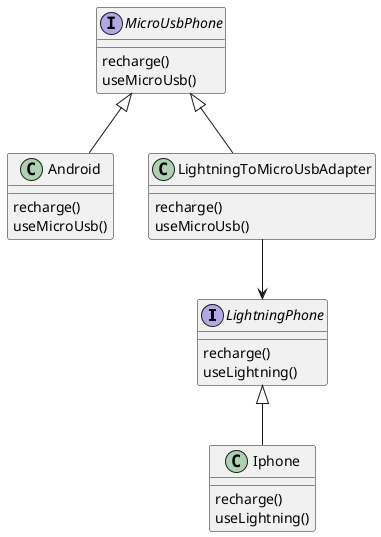 @startuml

interface LightningPhone {
  recharge()
  useLightning()
}

interface MicroUsbPhone {
  recharge()
  useMicroUsb()
}

class Iphone {
  recharge()
  useLightning()
}

class Android {
  recharge()
  useMicroUsb()
}

class LightningToMicroUsbAdapter {
  recharge()
  useMicroUsb()
}

LightningPhone <|-- Iphone
MicroUsbPhone <|-- Android
MicroUsbPhone <|-- LightningToMicroUsbAdapter
LightningToMicroUsbAdapter --> LightningPhone


@enduml